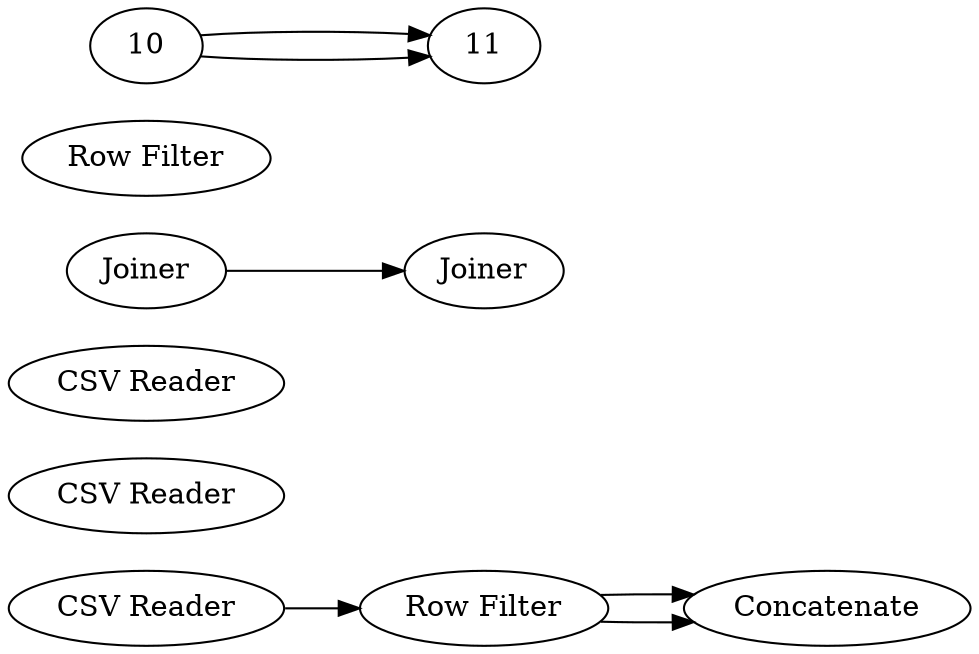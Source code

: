 digraph {
	2 [label="CSV Reader"]
	9 [label=Concatenate]
	3 [label="CSV Reader"]
	4 [label="CSV Reader"]
	5 [label=Joiner]
	6 [label=Joiner]
	7 [label="Row Filter"]
	8 [label="Row Filter"]
	5 -> 6
	2 -> 8
	10 -> 11
	10 -> 11
	8 -> 9
	8 -> 9
	rankdir=LR
}
